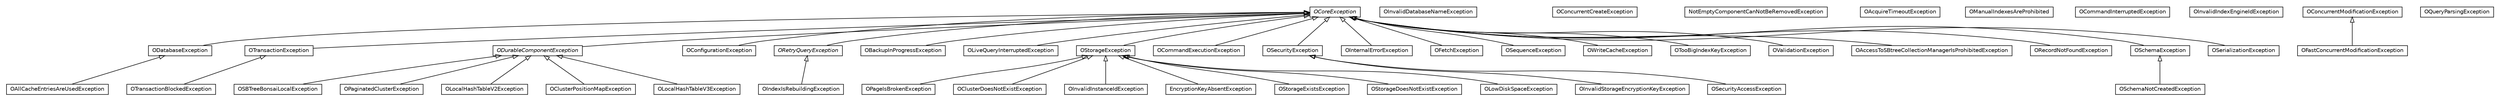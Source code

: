 #!/usr/local/bin/dot
#
# Class diagram 
# Generated by UMLGraph version R5_6-24-gf6e263 (http://www.umlgraph.org/)
#

digraph G {
	edge [fontname="Helvetica",fontsize=10,labelfontname="Helvetica",labelfontsize=10];
	node [fontname="Helvetica",fontsize=10,shape=plaintext];
	nodesep=0.25;
	ranksep=0.5;
	// com.orientechnologies.orient.core.exception.ODatabaseException
	c440476 [label=<<table title="com.orientechnologies.orient.core.exception.ODatabaseException" border="0" cellborder="1" cellspacing="0" cellpadding="2" port="p" href="./ODatabaseException.html">
		<tr><td><table border="0" cellspacing="0" cellpadding="1">
<tr><td align="center" balign="center"> ODatabaseException </td></tr>
		</table></td></tr>
		</table>>, URL="./ODatabaseException.html", fontname="Helvetica", fontcolor="black", fontsize=10.0];
	// com.orientechnologies.orient.core.exception.OPageIsBrokenException
	c440477 [label=<<table title="com.orientechnologies.orient.core.exception.OPageIsBrokenException" border="0" cellborder="1" cellspacing="0" cellpadding="2" port="p" href="./OPageIsBrokenException.html">
		<tr><td><table border="0" cellspacing="0" cellpadding="1">
<tr><td align="center" balign="center"> OPageIsBrokenException </td></tr>
		</table></td></tr>
		</table>>, URL="./OPageIsBrokenException.html", fontname="Helvetica", fontcolor="black", fontsize=10.0];
	// com.orientechnologies.orient.core.exception.OTransactionException
	c440478 [label=<<table title="com.orientechnologies.orient.core.exception.OTransactionException" border="0" cellborder="1" cellspacing="0" cellpadding="2" port="p" href="./OTransactionException.html">
		<tr><td><table border="0" cellspacing="0" cellpadding="1">
<tr><td align="center" balign="center"> OTransactionException </td></tr>
		</table></td></tr>
		</table>>, URL="./OTransactionException.html", fontname="Helvetica", fontcolor="black", fontsize=10.0];
	// com.orientechnologies.orient.core.exception.OInvalidDatabaseNameException
	c440479 [label=<<table title="com.orientechnologies.orient.core.exception.OInvalidDatabaseNameException" border="0" cellborder="1" cellspacing="0" cellpadding="2" port="p" href="./OInvalidDatabaseNameException.html">
		<tr><td><table border="0" cellspacing="0" cellpadding="1">
<tr><td align="center" balign="center"> OInvalidDatabaseNameException </td></tr>
		</table></td></tr>
		</table>>, URL="./OInvalidDatabaseNameException.html", fontname="Helvetica", fontcolor="black", fontsize=10.0];
	// com.orientechnologies.orient.core.exception.OSchemaNotCreatedException
	c440480 [label=<<table title="com.orientechnologies.orient.core.exception.OSchemaNotCreatedException" border="0" cellborder="1" cellspacing="0" cellpadding="2" port="p" href="./OSchemaNotCreatedException.html">
		<tr><td><table border="0" cellspacing="0" cellpadding="1">
<tr><td align="center" balign="center"> OSchemaNotCreatedException </td></tr>
		</table></td></tr>
		</table>>, URL="./OSchemaNotCreatedException.html", fontname="Helvetica", fontcolor="black", fontsize=10.0];
	// com.orientechnologies.orient.core.exception.OCoreException
	c440481 [label=<<table title="com.orientechnologies.orient.core.exception.OCoreException" border="0" cellborder="1" cellspacing="0" cellpadding="2" port="p" href="./OCoreException.html">
		<tr><td><table border="0" cellspacing="0" cellpadding="1">
<tr><td align="center" balign="center"><font face="Helvetica-Oblique"> OCoreException </font></td></tr>
		</table></td></tr>
		</table>>, URL="./OCoreException.html", fontname="Helvetica", fontcolor="black", fontsize=10.0];
	// com.orientechnologies.orient.core.exception.OClusterDoesNotExistException
	c440482 [label=<<table title="com.orientechnologies.orient.core.exception.OClusterDoesNotExistException" border="0" cellborder="1" cellspacing="0" cellpadding="2" port="p" href="./OClusterDoesNotExistException.html">
		<tr><td><table border="0" cellspacing="0" cellpadding="1">
<tr><td align="center" balign="center"> OClusterDoesNotExistException </td></tr>
		</table></td></tr>
		</table>>, URL="./OClusterDoesNotExistException.html", fontname="Helvetica", fontcolor="black", fontsize=10.0];
	// com.orientechnologies.orient.core.exception.OInvalidInstanceIdException
	c440483 [label=<<table title="com.orientechnologies.orient.core.exception.OInvalidInstanceIdException" border="0" cellborder="1" cellspacing="0" cellpadding="2" port="p" href="./OInvalidInstanceIdException.html">
		<tr><td><table border="0" cellspacing="0" cellpadding="1">
<tr><td align="center" balign="center"> OInvalidInstanceIdException </td></tr>
		</table></td></tr>
		</table>>, URL="./OInvalidInstanceIdException.html", fontname="Helvetica", fontcolor="black", fontsize=10.0];
	// com.orientechnologies.orient.core.exception.OInvalidStorageEncryptionKeyException
	c440484 [label=<<table title="com.orientechnologies.orient.core.exception.OInvalidStorageEncryptionKeyException" border="0" cellborder="1" cellspacing="0" cellpadding="2" port="p" href="./OInvalidStorageEncryptionKeyException.html">
		<tr><td><table border="0" cellspacing="0" cellpadding="1">
<tr><td align="center" balign="center"> OInvalidStorageEncryptionKeyException </td></tr>
		</table></td></tr>
		</table>>, URL="./OInvalidStorageEncryptionKeyException.html", fontname="Helvetica", fontcolor="black", fontsize=10.0];
	// com.orientechnologies.orient.core.exception.EncryptionKeyAbsentException
	c440485 [label=<<table title="com.orientechnologies.orient.core.exception.EncryptionKeyAbsentException" border="0" cellborder="1" cellspacing="0" cellpadding="2" port="p" href="./EncryptionKeyAbsentException.html">
		<tr><td><table border="0" cellspacing="0" cellpadding="1">
<tr><td align="center" balign="center"> EncryptionKeyAbsentException </td></tr>
		</table></td></tr>
		</table>>, URL="./EncryptionKeyAbsentException.html", fontname="Helvetica", fontcolor="black", fontsize=10.0];
	// com.orientechnologies.orient.core.exception.OSBTreeBonsaiLocalException
	c440486 [label=<<table title="com.orientechnologies.orient.core.exception.OSBTreeBonsaiLocalException" border="0" cellborder="1" cellspacing="0" cellpadding="2" port="p" href="./OSBTreeBonsaiLocalException.html">
		<tr><td><table border="0" cellspacing="0" cellpadding="1">
<tr><td align="center" balign="center"> OSBTreeBonsaiLocalException </td></tr>
		</table></td></tr>
		</table>>, URL="./OSBTreeBonsaiLocalException.html", fontname="Helvetica", fontcolor="black", fontsize=10.0];
	// com.orientechnologies.orient.core.exception.ODurableComponentException
	c440487 [label=<<table title="com.orientechnologies.orient.core.exception.ODurableComponentException" border="0" cellborder="1" cellspacing="0" cellpadding="2" port="p" href="./ODurableComponentException.html">
		<tr><td><table border="0" cellspacing="0" cellpadding="1">
<tr><td align="center" balign="center"><font face="Helvetica-Oblique"> ODurableComponentException </font></td></tr>
		</table></td></tr>
		</table>>, URL="./ODurableComponentException.html", fontname="Helvetica", fontcolor="black", fontsize=10.0];
	// com.orientechnologies.orient.core.exception.OIndexIsRebuildingException
	c440488 [label=<<table title="com.orientechnologies.orient.core.exception.OIndexIsRebuildingException" border="0" cellborder="1" cellspacing="0" cellpadding="2" port="p" href="./OIndexIsRebuildingException.html">
		<tr><td><table border="0" cellspacing="0" cellpadding="1">
<tr><td align="center" balign="center"> OIndexIsRebuildingException </td></tr>
		</table></td></tr>
		</table>>, URL="./OIndexIsRebuildingException.html", fontname="Helvetica", fontcolor="black", fontsize=10.0];
	// com.orientechnologies.orient.core.exception.OPaginatedClusterException
	c440489 [label=<<table title="com.orientechnologies.orient.core.exception.OPaginatedClusterException" border="0" cellborder="1" cellspacing="0" cellpadding="2" port="p" href="./OPaginatedClusterException.html">
		<tr><td><table border="0" cellspacing="0" cellpadding="1">
<tr><td align="center" balign="center"> OPaginatedClusterException </td></tr>
		</table></td></tr>
		</table>>, URL="./OPaginatedClusterException.html", fontname="Helvetica", fontcolor="black", fontsize=10.0];
	// com.orientechnologies.orient.core.exception.OConcurrentCreateException
	c440490 [label=<<table title="com.orientechnologies.orient.core.exception.OConcurrentCreateException" border="0" cellborder="1" cellspacing="0" cellpadding="2" port="p" href="./OConcurrentCreateException.html">
		<tr><td><table border="0" cellspacing="0" cellpadding="1">
<tr><td align="center" balign="center"> OConcurrentCreateException </td></tr>
		</table></td></tr>
		</table>>, URL="./OConcurrentCreateException.html", fontname="Helvetica", fontcolor="black", fontsize=10.0];
	// com.orientechnologies.orient.core.exception.OConfigurationException
	c440491 [label=<<table title="com.orientechnologies.orient.core.exception.OConfigurationException" border="0" cellborder="1" cellspacing="0" cellpadding="2" port="p" href="./OConfigurationException.html">
		<tr><td><table border="0" cellspacing="0" cellpadding="1">
<tr><td align="center" balign="center"> OConfigurationException </td></tr>
		</table></td></tr>
		</table>>, URL="./OConfigurationException.html", fontname="Helvetica", fontcolor="black", fontsize=10.0];
	// com.orientechnologies.orient.core.exception.NotEmptyComponentCanNotBeRemovedException
	c440492 [label=<<table title="com.orientechnologies.orient.core.exception.NotEmptyComponentCanNotBeRemovedException" border="0" cellborder="1" cellspacing="0" cellpadding="2" port="p" href="./NotEmptyComponentCanNotBeRemovedException.html">
		<tr><td><table border="0" cellspacing="0" cellpadding="1">
<tr><td align="center" balign="center"> NotEmptyComponentCanNotBeRemovedException </td></tr>
		</table></td></tr>
		</table>>, URL="./NotEmptyComponentCanNotBeRemovedException.html", fontname="Helvetica", fontcolor="black", fontsize=10.0];
	// com.orientechnologies.orient.core.exception.OAcquireTimeoutException
	c440493 [label=<<table title="com.orientechnologies.orient.core.exception.OAcquireTimeoutException" border="0" cellborder="1" cellspacing="0" cellpadding="2" port="p" href="./OAcquireTimeoutException.html">
		<tr><td><table border="0" cellspacing="0" cellpadding="1">
<tr><td align="center" balign="center"> OAcquireTimeoutException </td></tr>
		</table></td></tr>
		</table>>, URL="./OAcquireTimeoutException.html", fontname="Helvetica", fontcolor="black", fontsize=10.0];
	// com.orientechnologies.orient.core.exception.ORetryQueryException
	c440494 [label=<<table title="com.orientechnologies.orient.core.exception.ORetryQueryException" border="0" cellborder="1" cellspacing="0" cellpadding="2" port="p" href="./ORetryQueryException.html">
		<tr><td><table border="0" cellspacing="0" cellpadding="1">
<tr><td align="center" balign="center"><font face="Helvetica-Oblique"> ORetryQueryException </font></td></tr>
		</table></td></tr>
		</table>>, URL="./ORetryQueryException.html", fontname="Helvetica", fontcolor="black", fontsize=10.0];
	// com.orientechnologies.orient.core.exception.OBackupInProgressException
	c440495 [label=<<table title="com.orientechnologies.orient.core.exception.OBackupInProgressException" border="0" cellborder="1" cellspacing="0" cellpadding="2" port="p" href="./OBackupInProgressException.html">
		<tr><td><table border="0" cellspacing="0" cellpadding="1">
<tr><td align="center" balign="center"> OBackupInProgressException </td></tr>
		</table></td></tr>
		</table>>, URL="./OBackupInProgressException.html", fontname="Helvetica", fontcolor="black", fontsize=10.0];
	// com.orientechnologies.orient.core.exception.OManualIndexesAreProhibited
	c440496 [label=<<table title="com.orientechnologies.orient.core.exception.OManualIndexesAreProhibited" border="0" cellborder="1" cellspacing="0" cellpadding="2" port="p" href="./OManualIndexesAreProhibited.html">
		<tr><td><table border="0" cellspacing="0" cellpadding="1">
<tr><td align="center" balign="center"> OManualIndexesAreProhibited </td></tr>
		</table></td></tr>
		</table>>, URL="./OManualIndexesAreProhibited.html", fontname="Helvetica", fontcolor="black", fontsize=10.0];
	// com.orientechnologies.orient.core.exception.OLiveQueryInterruptedException
	c440497 [label=<<table title="com.orientechnologies.orient.core.exception.OLiveQueryInterruptedException" border="0" cellborder="1" cellspacing="0" cellpadding="2" port="p" href="./OLiveQueryInterruptedException.html">
		<tr><td><table border="0" cellspacing="0" cellpadding="1">
<tr><td align="center" balign="center"> OLiveQueryInterruptedException </td></tr>
		</table></td></tr>
		</table>>, URL="./OLiveQueryInterruptedException.html", fontname="Helvetica", fontcolor="black", fontsize=10.0];
	// com.orientechnologies.orient.core.exception.OStorageException
	c440498 [label=<<table title="com.orientechnologies.orient.core.exception.OStorageException" border="0" cellborder="1" cellspacing="0" cellpadding="2" port="p" href="./OStorageException.html">
		<tr><td><table border="0" cellspacing="0" cellpadding="1">
<tr><td align="center" balign="center"> OStorageException </td></tr>
		</table></td></tr>
		</table>>, URL="./OStorageException.html", fontname="Helvetica", fontcolor="black", fontsize=10.0];
	// com.orientechnologies.orient.core.exception.OCommandInterruptedException
	c440499 [label=<<table title="com.orientechnologies.orient.core.exception.OCommandInterruptedException" border="0" cellborder="1" cellspacing="0" cellpadding="2" port="p" href="./OCommandInterruptedException.html">
		<tr><td><table border="0" cellspacing="0" cellpadding="1">
<tr><td align="center" balign="center"> OCommandInterruptedException </td></tr>
		</table></td></tr>
		</table>>, URL="./OCommandInterruptedException.html", fontname="Helvetica", fontcolor="black", fontsize=10.0];
	// com.orientechnologies.orient.core.exception.OCommandExecutionException
	c440500 [label=<<table title="com.orientechnologies.orient.core.exception.OCommandExecutionException" border="0" cellborder="1" cellspacing="0" cellpadding="2" port="p" href="./OCommandExecutionException.html">
		<tr><td><table border="0" cellspacing="0" cellpadding="1">
<tr><td align="center" balign="center"> OCommandExecutionException </td></tr>
		</table></td></tr>
		</table>>, URL="./OCommandExecutionException.html", fontname="Helvetica", fontcolor="black", fontsize=10.0];
	// com.orientechnologies.orient.core.exception.OStorageExistsException
	c440501 [label=<<table title="com.orientechnologies.orient.core.exception.OStorageExistsException" border="0" cellborder="1" cellspacing="0" cellpadding="2" port="p" href="./OStorageExistsException.html">
		<tr><td><table border="0" cellspacing="0" cellpadding="1">
<tr><td align="center" balign="center"> OStorageExistsException </td></tr>
		</table></td></tr>
		</table>>, URL="./OStorageExistsException.html", fontname="Helvetica", fontcolor="black", fontsize=10.0];
	// com.orientechnologies.orient.core.exception.OStorageDoesNotExistException
	c440502 [label=<<table title="com.orientechnologies.orient.core.exception.OStorageDoesNotExistException" border="0" cellborder="1" cellspacing="0" cellpadding="2" port="p" href="./OStorageDoesNotExistException.html">
		<tr><td><table border="0" cellspacing="0" cellpadding="1">
<tr><td align="center" balign="center"> OStorageDoesNotExistException </td></tr>
		</table></td></tr>
		</table>>, URL="./OStorageDoesNotExistException.html", fontname="Helvetica", fontcolor="black", fontsize=10.0];
	// com.orientechnologies.orient.core.exception.OSecurityAccessException
	c440503 [label=<<table title="com.orientechnologies.orient.core.exception.OSecurityAccessException" border="0" cellborder="1" cellspacing="0" cellpadding="2" port="p" href="./OSecurityAccessException.html">
		<tr><td><table border="0" cellspacing="0" cellpadding="1">
<tr><td align="center" balign="center"> OSecurityAccessException </td></tr>
		</table></td></tr>
		</table>>, URL="./OSecurityAccessException.html", fontname="Helvetica", fontcolor="black", fontsize=10.0];
	// com.orientechnologies.orient.core.exception.OSecurityException
	c440504 [label=<<table title="com.orientechnologies.orient.core.exception.OSecurityException" border="0" cellborder="1" cellspacing="0" cellpadding="2" port="p" href="./OSecurityException.html">
		<tr><td><table border="0" cellspacing="0" cellpadding="1">
<tr><td align="center" balign="center"> OSecurityException </td></tr>
		</table></td></tr>
		</table>>, URL="./OSecurityException.html", fontname="Helvetica", fontcolor="black", fontsize=10.0];
	// com.orientechnologies.orient.core.exception.OLowDiskSpaceException
	c440505 [label=<<table title="com.orientechnologies.orient.core.exception.OLowDiskSpaceException" border="0" cellborder="1" cellspacing="0" cellpadding="2" port="p" href="./OLowDiskSpaceException.html">
		<tr><td><table border="0" cellspacing="0" cellpadding="1">
<tr><td align="center" balign="center"> OLowDiskSpaceException </td></tr>
		</table></td></tr>
		</table>>, URL="./OLowDiskSpaceException.html", fontname="Helvetica", fontcolor="black", fontsize=10.0];
	// com.orientechnologies.orient.core.exception.OInvalidIndexEngineIdException
	c440506 [label=<<table title="com.orientechnologies.orient.core.exception.OInvalidIndexEngineIdException" border="0" cellborder="1" cellspacing="0" cellpadding="2" port="p" href="./OInvalidIndexEngineIdException.html">
		<tr><td><table border="0" cellspacing="0" cellpadding="1">
<tr><td align="center" balign="center"> OInvalidIndexEngineIdException </td></tr>
		</table></td></tr>
		</table>>, URL="./OInvalidIndexEngineIdException.html", fontname="Helvetica", fontcolor="black", fontsize=10.0];
	// com.orientechnologies.orient.core.exception.OFastConcurrentModificationException
	c440507 [label=<<table title="com.orientechnologies.orient.core.exception.OFastConcurrentModificationException" border="0" cellborder="1" cellspacing="0" cellpadding="2" port="p" href="./OFastConcurrentModificationException.html">
		<tr><td><table border="0" cellspacing="0" cellpadding="1">
<tr><td align="center" balign="center"> OFastConcurrentModificationException </td></tr>
		</table></td></tr>
		</table>>, URL="./OFastConcurrentModificationException.html", fontname="Helvetica", fontcolor="black", fontsize=10.0];
	// com.orientechnologies.orient.core.exception.OAllCacheEntriesAreUsedException
	c440508 [label=<<table title="com.orientechnologies.orient.core.exception.OAllCacheEntriesAreUsedException" border="0" cellborder="1" cellspacing="0" cellpadding="2" port="p" href="./OAllCacheEntriesAreUsedException.html">
		<tr><td><table border="0" cellspacing="0" cellpadding="1">
<tr><td align="center" balign="center"> OAllCacheEntriesAreUsedException </td></tr>
		</table></td></tr>
		</table>>, URL="./OAllCacheEntriesAreUsedException.html", fontname="Helvetica", fontcolor="black", fontsize=10.0];
	// com.orientechnologies.orient.core.exception.OLocalHashTableV2Exception
	c440509 [label=<<table title="com.orientechnologies.orient.core.exception.OLocalHashTableV2Exception" border="0" cellborder="1" cellspacing="0" cellpadding="2" port="p" href="./OLocalHashTableV2Exception.html">
		<tr><td><table border="0" cellspacing="0" cellpadding="1">
<tr><td align="center" balign="center"> OLocalHashTableV2Exception </td></tr>
		</table></td></tr>
		</table>>, URL="./OLocalHashTableV2Exception.html", fontname="Helvetica", fontcolor="black", fontsize=10.0];
	// com.orientechnologies.orient.core.exception.OConcurrentModificationException
	c440510 [label=<<table title="com.orientechnologies.orient.core.exception.OConcurrentModificationException" border="0" cellborder="1" cellspacing="0" cellpadding="2" port="p" href="./OConcurrentModificationException.html">
		<tr><td><table border="0" cellspacing="0" cellpadding="1">
<tr><td align="center" balign="center"> OConcurrentModificationException </td></tr>
		</table></td></tr>
		</table>>, URL="./OConcurrentModificationException.html", fontname="Helvetica", fontcolor="black", fontsize=10.0];
	// com.orientechnologies.orient.core.exception.OInternalErrorException
	c440511 [label=<<table title="com.orientechnologies.orient.core.exception.OInternalErrorException" border="0" cellborder="1" cellspacing="0" cellpadding="2" port="p" href="./OInternalErrorException.html">
		<tr><td><table border="0" cellspacing="0" cellpadding="1">
<tr><td align="center" balign="center"> OInternalErrorException </td></tr>
		</table></td></tr>
		</table>>, URL="./OInternalErrorException.html", fontname="Helvetica", fontcolor="black", fontsize=10.0];
	// com.orientechnologies.orient.core.exception.OFetchException
	c440512 [label=<<table title="com.orientechnologies.orient.core.exception.OFetchException" border="0" cellborder="1" cellspacing="0" cellpadding="2" port="p" href="./OFetchException.html">
		<tr><td><table border="0" cellspacing="0" cellpadding="1">
<tr><td align="center" balign="center"> OFetchException </td></tr>
		</table></td></tr>
		</table>>, URL="./OFetchException.html", fontname="Helvetica", fontcolor="black", fontsize=10.0];
	// com.orientechnologies.orient.core.exception.OSequenceException
	c440513 [label=<<table title="com.orientechnologies.orient.core.exception.OSequenceException" border="0" cellborder="1" cellspacing="0" cellpadding="2" port="p" href="./OSequenceException.html">
		<tr><td><table border="0" cellspacing="0" cellpadding="1">
<tr><td align="center" balign="center"> OSequenceException </td></tr>
		</table></td></tr>
		</table>>, URL="./OSequenceException.html", fontname="Helvetica", fontcolor="black", fontsize=10.0];
	// com.orientechnologies.orient.core.exception.OWriteCacheException
	c440514 [label=<<table title="com.orientechnologies.orient.core.exception.OWriteCacheException" border="0" cellborder="1" cellspacing="0" cellpadding="2" port="p" href="./OWriteCacheException.html">
		<tr><td><table border="0" cellspacing="0" cellpadding="1">
<tr><td align="center" balign="center"> OWriteCacheException </td></tr>
		</table></td></tr>
		</table>>, URL="./OWriteCacheException.html", fontname="Helvetica", fontcolor="black", fontsize=10.0];
	// com.orientechnologies.orient.core.exception.OTooBigIndexKeyException
	c440515 [label=<<table title="com.orientechnologies.orient.core.exception.OTooBigIndexKeyException" border="0" cellborder="1" cellspacing="0" cellpadding="2" port="p" href="./OTooBigIndexKeyException.html">
		<tr><td><table border="0" cellspacing="0" cellpadding="1">
<tr><td align="center" balign="center"> OTooBigIndexKeyException </td></tr>
		</table></td></tr>
		</table>>, URL="./OTooBigIndexKeyException.html", fontname="Helvetica", fontcolor="black", fontsize=10.0];
	// com.orientechnologies.orient.core.exception.OValidationException
	c440516 [label=<<table title="com.orientechnologies.orient.core.exception.OValidationException" border="0" cellborder="1" cellspacing="0" cellpadding="2" port="p" href="./OValidationException.html">
		<tr><td><table border="0" cellspacing="0" cellpadding="1">
<tr><td align="center" balign="center"> OValidationException </td></tr>
		</table></td></tr>
		</table>>, URL="./OValidationException.html", fontname="Helvetica", fontcolor="black", fontsize=10.0];
	// com.orientechnologies.orient.core.exception.OQueryParsingException
	c440517 [label=<<table title="com.orientechnologies.orient.core.exception.OQueryParsingException" border="0" cellborder="1" cellspacing="0" cellpadding="2" port="p" href="./OQueryParsingException.html">
		<tr><td><table border="0" cellspacing="0" cellpadding="1">
<tr><td align="center" balign="center"> OQueryParsingException </td></tr>
		</table></td></tr>
		</table>>, URL="./OQueryParsingException.html", fontname="Helvetica", fontcolor="black", fontsize=10.0];
	// com.orientechnologies.orient.core.exception.OAccessToSBtreeCollectionManagerIsProhibitedException
	c440518 [label=<<table title="com.orientechnologies.orient.core.exception.OAccessToSBtreeCollectionManagerIsProhibitedException" border="0" cellborder="1" cellspacing="0" cellpadding="2" port="p" href="./OAccessToSBtreeCollectionManagerIsProhibitedException.html">
		<tr><td><table border="0" cellspacing="0" cellpadding="1">
<tr><td align="center" balign="center"> OAccessToSBtreeCollectionManagerIsProhibitedException </td></tr>
		</table></td></tr>
		</table>>, URL="./OAccessToSBtreeCollectionManagerIsProhibitedException.html", fontname="Helvetica", fontcolor="black", fontsize=10.0];
	// com.orientechnologies.orient.core.exception.OClusterPositionMapException
	c440519 [label=<<table title="com.orientechnologies.orient.core.exception.OClusterPositionMapException" border="0" cellborder="1" cellspacing="0" cellpadding="2" port="p" href="./OClusterPositionMapException.html">
		<tr><td><table border="0" cellspacing="0" cellpadding="1">
<tr><td align="center" balign="center"> OClusterPositionMapException </td></tr>
		</table></td></tr>
		</table>>, URL="./OClusterPositionMapException.html", fontname="Helvetica", fontcolor="black", fontsize=10.0];
	// com.orientechnologies.orient.core.exception.ORecordNotFoundException
	c440520 [label=<<table title="com.orientechnologies.orient.core.exception.ORecordNotFoundException" border="0" cellborder="1" cellspacing="0" cellpadding="2" port="p" href="./ORecordNotFoundException.html">
		<tr><td><table border="0" cellspacing="0" cellpadding="1">
<tr><td align="center" balign="center"> ORecordNotFoundException </td></tr>
		</table></td></tr>
		</table>>, URL="./ORecordNotFoundException.html", fontname="Helvetica", fontcolor="black", fontsize=10.0];
	// com.orientechnologies.orient.core.exception.OSchemaException
	c440521 [label=<<table title="com.orientechnologies.orient.core.exception.OSchemaException" border="0" cellborder="1" cellspacing="0" cellpadding="2" port="p" href="./OSchemaException.html">
		<tr><td><table border="0" cellspacing="0" cellpadding="1">
<tr><td align="center" balign="center"> OSchemaException </td></tr>
		</table></td></tr>
		</table>>, URL="./OSchemaException.html", fontname="Helvetica", fontcolor="black", fontsize=10.0];
	// com.orientechnologies.orient.core.exception.OSerializationException
	c440522 [label=<<table title="com.orientechnologies.orient.core.exception.OSerializationException" border="0" cellborder="1" cellspacing="0" cellpadding="2" port="p" href="./OSerializationException.html">
		<tr><td><table border="0" cellspacing="0" cellpadding="1">
<tr><td align="center" balign="center"> OSerializationException </td></tr>
		</table></td></tr>
		</table>>, URL="./OSerializationException.html", fontname="Helvetica", fontcolor="black", fontsize=10.0];
	// com.orientechnologies.orient.core.exception.OLocalHashTableV3Exception
	c440523 [label=<<table title="com.orientechnologies.orient.core.exception.OLocalHashTableV3Exception" border="0" cellborder="1" cellspacing="0" cellpadding="2" port="p" href="./OLocalHashTableV3Exception.html">
		<tr><td><table border="0" cellspacing="0" cellpadding="1">
<tr><td align="center" balign="center"> OLocalHashTableV3Exception </td></tr>
		</table></td></tr>
		</table>>, URL="./OLocalHashTableV3Exception.html", fontname="Helvetica", fontcolor="black", fontsize=10.0];
	// com.orientechnologies.orient.core.exception.OTransactionBlockedException
	c440524 [label=<<table title="com.orientechnologies.orient.core.exception.OTransactionBlockedException" border="0" cellborder="1" cellspacing="0" cellpadding="2" port="p" href="./OTransactionBlockedException.html">
		<tr><td><table border="0" cellspacing="0" cellpadding="1">
<tr><td align="center" balign="center"> OTransactionBlockedException </td></tr>
		</table></td></tr>
		</table>>, URL="./OTransactionBlockedException.html", fontname="Helvetica", fontcolor="black", fontsize=10.0];
	//com.orientechnologies.orient.core.exception.ODatabaseException extends com.orientechnologies.orient.core.exception.OCoreException
	c440481:p -> c440476:p [dir=back,arrowtail=empty];
	//com.orientechnologies.orient.core.exception.OPageIsBrokenException extends com.orientechnologies.orient.core.exception.OStorageException
	c440498:p -> c440477:p [dir=back,arrowtail=empty];
	//com.orientechnologies.orient.core.exception.OTransactionException extends com.orientechnologies.orient.core.exception.OCoreException
	c440481:p -> c440478:p [dir=back,arrowtail=empty];
	//com.orientechnologies.orient.core.exception.OSchemaNotCreatedException extends com.orientechnologies.orient.core.exception.OSchemaException
	c440521:p -> c440480:p [dir=back,arrowtail=empty];
	//com.orientechnologies.orient.core.exception.OClusterDoesNotExistException extends com.orientechnologies.orient.core.exception.OStorageException
	c440498:p -> c440482:p [dir=back,arrowtail=empty];
	//com.orientechnologies.orient.core.exception.OInvalidInstanceIdException extends com.orientechnologies.orient.core.exception.OStorageException
	c440498:p -> c440483:p [dir=back,arrowtail=empty];
	//com.orientechnologies.orient.core.exception.OInvalidStorageEncryptionKeyException extends com.orientechnologies.orient.core.exception.OSecurityException
	c440504:p -> c440484:p [dir=back,arrowtail=empty];
	//com.orientechnologies.orient.core.exception.EncryptionKeyAbsentException extends com.orientechnologies.orient.core.exception.OStorageException
	c440498:p -> c440485:p [dir=back,arrowtail=empty];
	//com.orientechnologies.orient.core.exception.OSBTreeBonsaiLocalException extends com.orientechnologies.orient.core.exception.ODurableComponentException
	c440487:p -> c440486:p [dir=back,arrowtail=empty];
	//com.orientechnologies.orient.core.exception.ODurableComponentException extends com.orientechnologies.orient.core.exception.OCoreException
	c440481:p -> c440487:p [dir=back,arrowtail=empty];
	//com.orientechnologies.orient.core.exception.OIndexIsRebuildingException extends com.orientechnologies.orient.core.exception.ORetryQueryException
	c440494:p -> c440488:p [dir=back,arrowtail=empty];
	//com.orientechnologies.orient.core.exception.OPaginatedClusterException extends com.orientechnologies.orient.core.exception.ODurableComponentException
	c440487:p -> c440489:p [dir=back,arrowtail=empty];
	//com.orientechnologies.orient.core.exception.OConfigurationException extends com.orientechnologies.orient.core.exception.OCoreException
	c440481:p -> c440491:p [dir=back,arrowtail=empty];
	//com.orientechnologies.orient.core.exception.ORetryQueryException extends com.orientechnologies.orient.core.exception.OCoreException
	c440481:p -> c440494:p [dir=back,arrowtail=empty];
	//com.orientechnologies.orient.core.exception.OBackupInProgressException extends com.orientechnologies.orient.core.exception.OCoreException
	c440481:p -> c440495:p [dir=back,arrowtail=empty];
	//com.orientechnologies.orient.core.exception.OLiveQueryInterruptedException extends com.orientechnologies.orient.core.exception.OCoreException
	c440481:p -> c440497:p [dir=back,arrowtail=empty];
	//com.orientechnologies.orient.core.exception.OStorageException extends com.orientechnologies.orient.core.exception.OCoreException
	c440481:p -> c440498:p [dir=back,arrowtail=empty];
	//com.orientechnologies.orient.core.exception.OCommandExecutionException extends com.orientechnologies.orient.core.exception.OCoreException
	c440481:p -> c440500:p [dir=back,arrowtail=empty];
	//com.orientechnologies.orient.core.exception.OStorageExistsException extends com.orientechnologies.orient.core.exception.OStorageException
	c440498:p -> c440501:p [dir=back,arrowtail=empty];
	//com.orientechnologies.orient.core.exception.OStorageDoesNotExistException extends com.orientechnologies.orient.core.exception.OStorageException
	c440498:p -> c440502:p [dir=back,arrowtail=empty];
	//com.orientechnologies.orient.core.exception.OSecurityAccessException extends com.orientechnologies.orient.core.exception.OSecurityException
	c440504:p -> c440503:p [dir=back,arrowtail=empty];
	//com.orientechnologies.orient.core.exception.OSecurityException extends com.orientechnologies.orient.core.exception.OCoreException
	c440481:p -> c440504:p [dir=back,arrowtail=empty];
	//com.orientechnologies.orient.core.exception.OLowDiskSpaceException extends com.orientechnologies.orient.core.exception.OStorageException
	c440498:p -> c440505:p [dir=back,arrowtail=empty];
	//com.orientechnologies.orient.core.exception.OFastConcurrentModificationException extends com.orientechnologies.orient.core.exception.OConcurrentModificationException
	c440510:p -> c440507:p [dir=back,arrowtail=empty];
	//com.orientechnologies.orient.core.exception.OAllCacheEntriesAreUsedException extends com.orientechnologies.orient.core.exception.ODatabaseException
	c440476:p -> c440508:p [dir=back,arrowtail=empty];
	//com.orientechnologies.orient.core.exception.OLocalHashTableV2Exception extends com.orientechnologies.orient.core.exception.ODurableComponentException
	c440487:p -> c440509:p [dir=back,arrowtail=empty];
	//com.orientechnologies.orient.core.exception.OInternalErrorException extends com.orientechnologies.orient.core.exception.OCoreException
	c440481:p -> c440511:p [dir=back,arrowtail=empty];
	//com.orientechnologies.orient.core.exception.OFetchException extends com.orientechnologies.orient.core.exception.OCoreException
	c440481:p -> c440512:p [dir=back,arrowtail=empty];
	//com.orientechnologies.orient.core.exception.OSequenceException extends com.orientechnologies.orient.core.exception.OCoreException
	c440481:p -> c440513:p [dir=back,arrowtail=empty];
	//com.orientechnologies.orient.core.exception.OWriteCacheException extends com.orientechnologies.orient.core.exception.OCoreException
	c440481:p -> c440514:p [dir=back,arrowtail=empty];
	//com.orientechnologies.orient.core.exception.OTooBigIndexKeyException extends com.orientechnologies.orient.core.exception.OCoreException
	c440481:p -> c440515:p [dir=back,arrowtail=empty];
	//com.orientechnologies.orient.core.exception.OValidationException extends com.orientechnologies.orient.core.exception.OCoreException
	c440481:p -> c440516:p [dir=back,arrowtail=empty];
	//com.orientechnologies.orient.core.exception.OAccessToSBtreeCollectionManagerIsProhibitedException extends com.orientechnologies.orient.core.exception.OCoreException
	c440481:p -> c440518:p [dir=back,arrowtail=empty];
	//com.orientechnologies.orient.core.exception.OClusterPositionMapException extends com.orientechnologies.orient.core.exception.ODurableComponentException
	c440487:p -> c440519:p [dir=back,arrowtail=empty];
	//com.orientechnologies.orient.core.exception.ORecordNotFoundException extends com.orientechnologies.orient.core.exception.OCoreException
	c440481:p -> c440520:p [dir=back,arrowtail=empty];
	//com.orientechnologies.orient.core.exception.OSchemaException extends com.orientechnologies.orient.core.exception.OCoreException
	c440481:p -> c440521:p [dir=back,arrowtail=empty];
	//com.orientechnologies.orient.core.exception.OSerializationException extends com.orientechnologies.orient.core.exception.OCoreException
	c440481:p -> c440522:p [dir=back,arrowtail=empty];
	//com.orientechnologies.orient.core.exception.OLocalHashTableV3Exception extends com.orientechnologies.orient.core.exception.ODurableComponentException
	c440487:p -> c440523:p [dir=back,arrowtail=empty];
	//com.orientechnologies.orient.core.exception.OTransactionBlockedException extends com.orientechnologies.orient.core.exception.OTransactionException
	c440478:p -> c440524:p [dir=back,arrowtail=empty];
}

